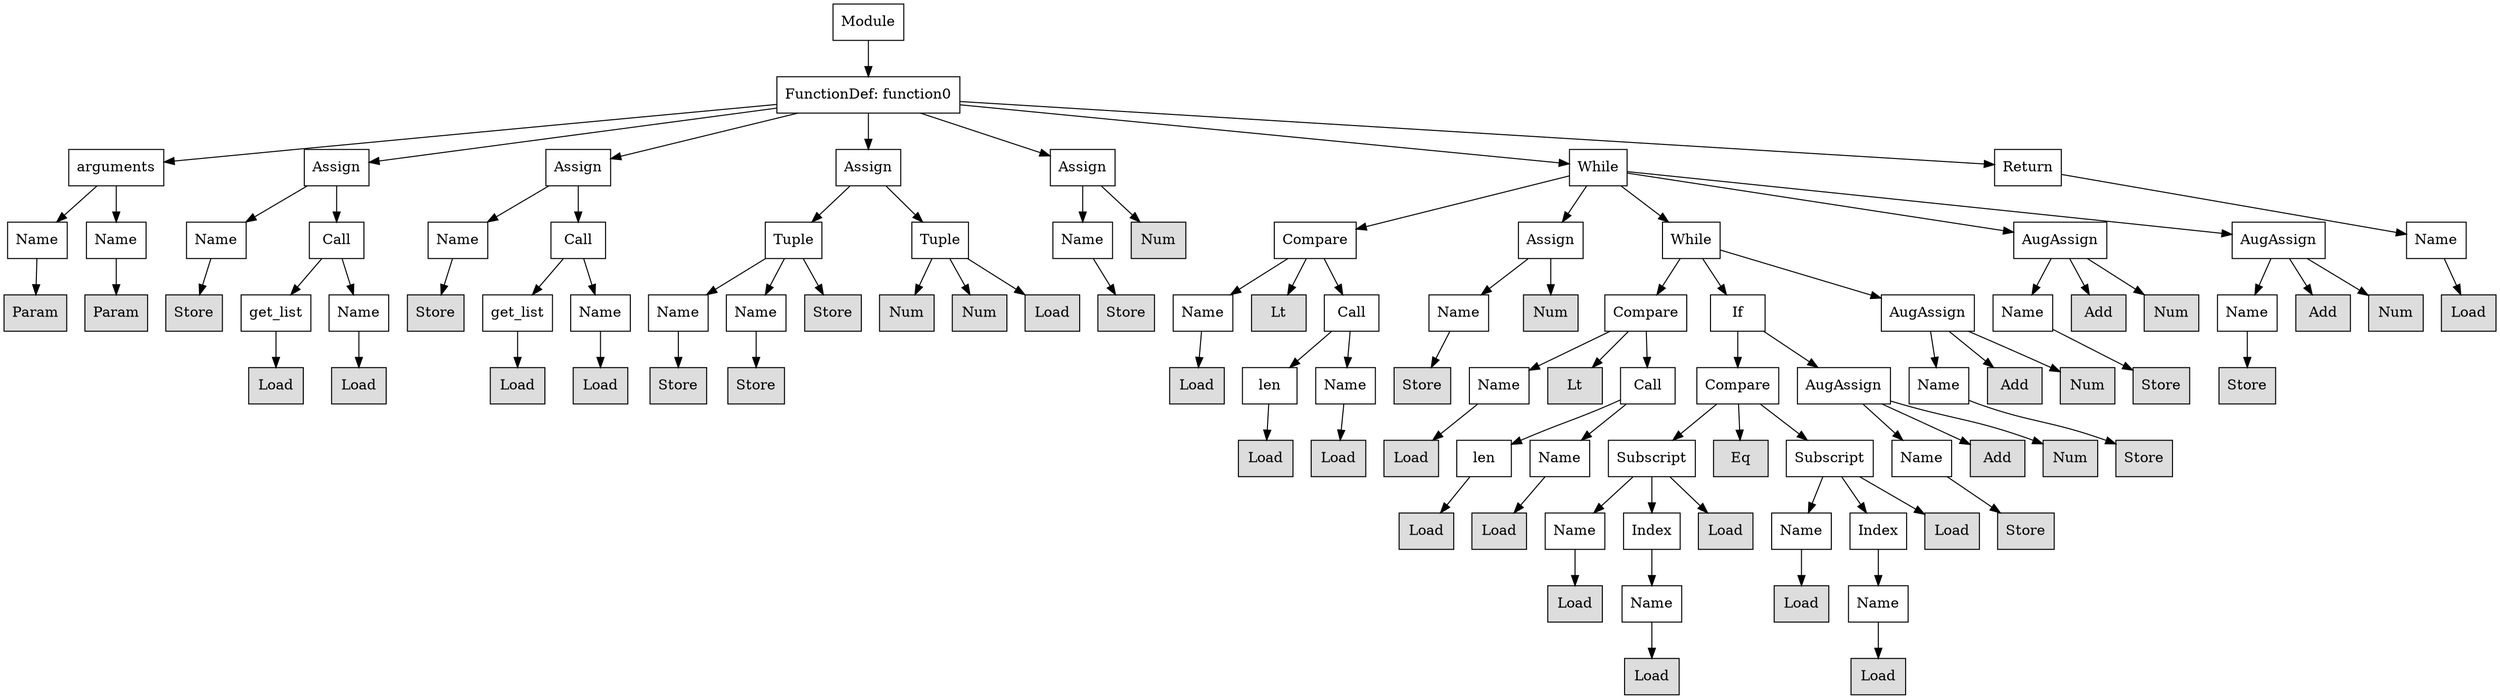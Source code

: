 digraph G {
n0 [shape=rect, label="Module"];
n1 [shape=rect, label="FunctionDef: function0"];
n2 [shape=rect, label="arguments"];
n3 [shape=rect, label="Assign"];
n4 [shape=rect, label="Assign"];
n5 [shape=rect, label="Assign"];
n6 [shape=rect, label="Assign"];
n7 [shape=rect, label="While"];
n8 [shape=rect, label="Return"];
n9 [shape=rect, label="Name"];
n10 [shape=rect, label="Name"];
n11 [shape=rect, label="Name"];
n12 [shape=rect, label="Call"];
n13 [shape=rect, label="Name"];
n14 [shape=rect, label="Call"];
n15 [shape=rect, label="Tuple"];
n16 [shape=rect, label="Tuple"];
n17 [shape=rect, label="Name"];
n18 [shape=rect, label="Num" style="filled" fillcolor="#dddddd"];
n19 [shape=rect, label="Compare"];
n20 [shape=rect, label="Assign"];
n21 [shape=rect, label="While"];
n22 [shape=rect, label="AugAssign"];
n23 [shape=rect, label="AugAssign"];
n24 [shape=rect, label="Name"];
n25 [shape=rect, label="Param" style="filled" fillcolor="#dddddd"];
n26 [shape=rect, label="Param" style="filled" fillcolor="#dddddd"];
n27 [shape=rect, label="Store" style="filled" fillcolor="#dddddd"];
n28 [shape=rect, label="get_list"];
n29 [shape=rect, label="Name"];
n30 [shape=rect, label="Store" style="filled" fillcolor="#dddddd"];
n31 [shape=rect, label="get_list"];
n32 [shape=rect, label="Name"];
n33 [shape=rect, label="Name"];
n34 [shape=rect, label="Name"];
n35 [shape=rect, label="Store" style="filled" fillcolor="#dddddd"];
n36 [shape=rect, label="Num" style="filled" fillcolor="#dddddd"];
n37 [shape=rect, label="Num" style="filled" fillcolor="#dddddd"];
n38 [shape=rect, label="Load" style="filled" fillcolor="#dddddd"];
n39 [shape=rect, label="Store" style="filled" fillcolor="#dddddd"];
n40 [shape=rect, label="Name"];
n41 [shape=rect, label="Lt" style="filled" fillcolor="#dddddd"];
n42 [shape=rect, label="Call"];
n43 [shape=rect, label="Name"];
n44 [shape=rect, label="Num" style="filled" fillcolor="#dddddd"];
n45 [shape=rect, label="Compare"];
n46 [shape=rect, label="If"];
n47 [shape=rect, label="AugAssign"];
n48 [shape=rect, label="Name"];
n49 [shape=rect, label="Add" style="filled" fillcolor="#dddddd"];
n50 [shape=rect, label="Num" style="filled" fillcolor="#dddddd"];
n51 [shape=rect, label="Name"];
n52 [shape=rect, label="Add" style="filled" fillcolor="#dddddd"];
n53 [shape=rect, label="Num" style="filled" fillcolor="#dddddd"];
n54 [shape=rect, label="Load" style="filled" fillcolor="#dddddd"];
n55 [shape=rect, label="Load" style="filled" fillcolor="#dddddd"];
n56 [shape=rect, label="Load" style="filled" fillcolor="#dddddd"];
n57 [shape=rect, label="Load" style="filled" fillcolor="#dddddd"];
n58 [shape=rect, label="Load" style="filled" fillcolor="#dddddd"];
n59 [shape=rect, label="Store" style="filled" fillcolor="#dddddd"];
n60 [shape=rect, label="Store" style="filled" fillcolor="#dddddd"];
n61 [shape=rect, label="Load" style="filled" fillcolor="#dddddd"];
n62 [shape=rect, label="len"];
n63 [shape=rect, label="Name"];
n64 [shape=rect, label="Store" style="filled" fillcolor="#dddddd"];
n65 [shape=rect, label="Name"];
n66 [shape=rect, label="Lt" style="filled" fillcolor="#dddddd"];
n67 [shape=rect, label="Call"];
n68 [shape=rect, label="Compare"];
n69 [shape=rect, label="AugAssign"];
n70 [shape=rect, label="Name"];
n71 [shape=rect, label="Add" style="filled" fillcolor="#dddddd"];
n72 [shape=rect, label="Num" style="filled" fillcolor="#dddddd"];
n73 [shape=rect, label="Store" style="filled" fillcolor="#dddddd"];
n74 [shape=rect, label="Store" style="filled" fillcolor="#dddddd"];
n75 [shape=rect, label="Load" style="filled" fillcolor="#dddddd"];
n76 [shape=rect, label="Load" style="filled" fillcolor="#dddddd"];
n77 [shape=rect, label="Load" style="filled" fillcolor="#dddddd"];
n78 [shape=rect, label="len"];
n79 [shape=rect, label="Name"];
n80 [shape=rect, label="Subscript"];
n81 [shape=rect, label="Eq" style="filled" fillcolor="#dddddd"];
n82 [shape=rect, label="Subscript"];
n83 [shape=rect, label="Name"];
n84 [shape=rect, label="Add" style="filled" fillcolor="#dddddd"];
n85 [shape=rect, label="Num" style="filled" fillcolor="#dddddd"];
n86 [shape=rect, label="Store" style="filled" fillcolor="#dddddd"];
n87 [shape=rect, label="Load" style="filled" fillcolor="#dddddd"];
n88 [shape=rect, label="Load" style="filled" fillcolor="#dddddd"];
n89 [shape=rect, label="Name"];
n90 [shape=rect, label="Index"];
n91 [shape=rect, label="Load" style="filled" fillcolor="#dddddd"];
n92 [shape=rect, label="Name"];
n93 [shape=rect, label="Index"];
n94 [shape=rect, label="Load" style="filled" fillcolor="#dddddd"];
n95 [shape=rect, label="Store" style="filled" fillcolor="#dddddd"];
n96 [shape=rect, label="Load" style="filled" fillcolor="#dddddd"];
n97 [shape=rect, label="Name"];
n98 [shape=rect, label="Load" style="filled" fillcolor="#dddddd"];
n99 [shape=rect, label="Name"];
n100 [shape=rect, label="Load" style="filled" fillcolor="#dddddd"];
n101 [shape=rect, label="Load" style="filled" fillcolor="#dddddd"];
n0 -> n1;
n1 -> n2;
n1 -> n3;
n1 -> n4;
n1 -> n5;
n1 -> n6;
n1 -> n7;
n1 -> n8;
n2 -> n9;
n2 -> n10;
n3 -> n11;
n3 -> n12;
n4 -> n13;
n4 -> n14;
n5 -> n15;
n5 -> n16;
n6 -> n17;
n6 -> n18;
n7 -> n19;
n7 -> n20;
n7 -> n21;
n7 -> n22;
n7 -> n23;
n8 -> n24;
n9 -> n25;
n10 -> n26;
n11 -> n27;
n12 -> n28;
n12 -> n29;
n13 -> n30;
n14 -> n31;
n14 -> n32;
n15 -> n33;
n15 -> n34;
n15 -> n35;
n16 -> n36;
n16 -> n37;
n16 -> n38;
n17 -> n39;
n19 -> n40;
n19 -> n41;
n19 -> n42;
n20 -> n43;
n20 -> n44;
n21 -> n45;
n21 -> n46;
n21 -> n47;
n22 -> n48;
n22 -> n49;
n22 -> n50;
n23 -> n51;
n23 -> n52;
n23 -> n53;
n24 -> n54;
n28 -> n55;
n29 -> n56;
n31 -> n57;
n32 -> n58;
n33 -> n59;
n34 -> n60;
n40 -> n61;
n42 -> n62;
n42 -> n63;
n43 -> n64;
n45 -> n65;
n45 -> n66;
n45 -> n67;
n46 -> n68;
n46 -> n69;
n47 -> n70;
n47 -> n71;
n47 -> n72;
n48 -> n73;
n51 -> n74;
n62 -> n75;
n63 -> n76;
n65 -> n77;
n67 -> n78;
n67 -> n79;
n68 -> n80;
n68 -> n81;
n68 -> n82;
n69 -> n83;
n69 -> n84;
n69 -> n85;
n70 -> n86;
n78 -> n87;
n79 -> n88;
n80 -> n89;
n80 -> n90;
n80 -> n91;
n82 -> n92;
n82 -> n93;
n82 -> n94;
n83 -> n95;
n89 -> n96;
n90 -> n97;
n92 -> n98;
n93 -> n99;
n97 -> n100;
n99 -> n101;
}
